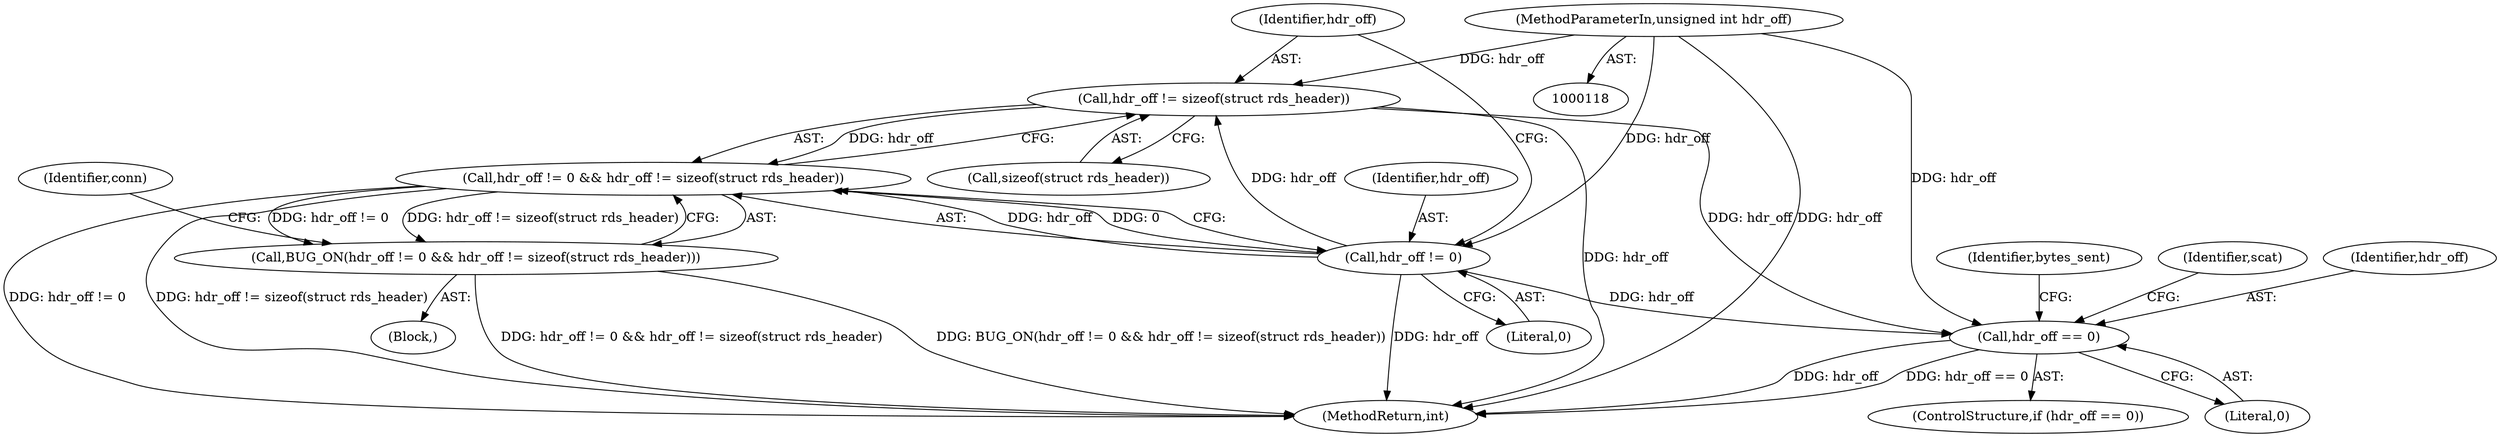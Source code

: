 digraph "0_linux_6094628bfd94323fc1cea05ec2c6affd98c18f7f@API" {
"1000185" [label="(Call,hdr_off != sizeof(struct rds_header))"];
"1000182" [label="(Call,hdr_off != 0)"];
"1000121" [label="(MethodParameterIn,unsigned int hdr_off)"];
"1000181" [label="(Call,hdr_off != 0 && hdr_off != sizeof(struct rds_header))"];
"1000180" [label="(Call,BUG_ON(hdr_off != 0 && hdr_off != sizeof(struct rds_header)))"];
"1000892" [label="(Call,hdr_off == 0)"];
"1000893" [label="(Identifier,hdr_off)"];
"1000181" [label="(Call,hdr_off != 0 && hdr_off != sizeof(struct rds_header))"];
"1000180" [label="(Call,BUG_ON(hdr_off != 0 && hdr_off != sizeof(struct rds_header)))"];
"1000121" [label="(MethodParameterIn,unsigned int hdr_off)"];
"1000891" [label="(ControlStructure,if (hdr_off == 0))"];
"1000896" [label="(Identifier,bytes_sent)"];
"1000186" [label="(Identifier,hdr_off)"];
"1000184" [label="(Literal,0)"];
"1000185" [label="(Call,hdr_off != sizeof(struct rds_header))"];
"1000124" [label="(Block,)"];
"1000894" [label="(Literal,0)"];
"1000183" [label="(Identifier,hdr_off)"];
"1000192" [label="(Identifier,conn)"];
"1001051" [label="(MethodReturn,int)"];
"1000901" [label="(Identifier,scat)"];
"1000182" [label="(Call,hdr_off != 0)"];
"1000892" [label="(Call,hdr_off == 0)"];
"1000187" [label="(Call,sizeof(struct rds_header))"];
"1000185" -> "1000181"  [label="AST: "];
"1000185" -> "1000187"  [label="CFG: "];
"1000186" -> "1000185"  [label="AST: "];
"1000187" -> "1000185"  [label="AST: "];
"1000181" -> "1000185"  [label="CFG: "];
"1000185" -> "1001051"  [label="DDG: hdr_off"];
"1000185" -> "1000181"  [label="DDG: hdr_off"];
"1000182" -> "1000185"  [label="DDG: hdr_off"];
"1000121" -> "1000185"  [label="DDG: hdr_off"];
"1000185" -> "1000892"  [label="DDG: hdr_off"];
"1000182" -> "1000181"  [label="AST: "];
"1000182" -> "1000184"  [label="CFG: "];
"1000183" -> "1000182"  [label="AST: "];
"1000184" -> "1000182"  [label="AST: "];
"1000186" -> "1000182"  [label="CFG: "];
"1000181" -> "1000182"  [label="CFG: "];
"1000182" -> "1001051"  [label="DDG: hdr_off"];
"1000182" -> "1000181"  [label="DDG: hdr_off"];
"1000182" -> "1000181"  [label="DDG: 0"];
"1000121" -> "1000182"  [label="DDG: hdr_off"];
"1000182" -> "1000892"  [label="DDG: hdr_off"];
"1000121" -> "1000118"  [label="AST: "];
"1000121" -> "1001051"  [label="DDG: hdr_off"];
"1000121" -> "1000892"  [label="DDG: hdr_off"];
"1000181" -> "1000180"  [label="AST: "];
"1000180" -> "1000181"  [label="CFG: "];
"1000181" -> "1001051"  [label="DDG: hdr_off != 0"];
"1000181" -> "1001051"  [label="DDG: hdr_off != sizeof(struct rds_header)"];
"1000181" -> "1000180"  [label="DDG: hdr_off != 0"];
"1000181" -> "1000180"  [label="DDG: hdr_off != sizeof(struct rds_header)"];
"1000180" -> "1000124"  [label="AST: "];
"1000192" -> "1000180"  [label="CFG: "];
"1000180" -> "1001051"  [label="DDG: hdr_off != 0 && hdr_off != sizeof(struct rds_header)"];
"1000180" -> "1001051"  [label="DDG: BUG_ON(hdr_off != 0 && hdr_off != sizeof(struct rds_header))"];
"1000892" -> "1000891"  [label="AST: "];
"1000892" -> "1000894"  [label="CFG: "];
"1000893" -> "1000892"  [label="AST: "];
"1000894" -> "1000892"  [label="AST: "];
"1000896" -> "1000892"  [label="CFG: "];
"1000901" -> "1000892"  [label="CFG: "];
"1000892" -> "1001051"  [label="DDG: hdr_off"];
"1000892" -> "1001051"  [label="DDG: hdr_off == 0"];
}
